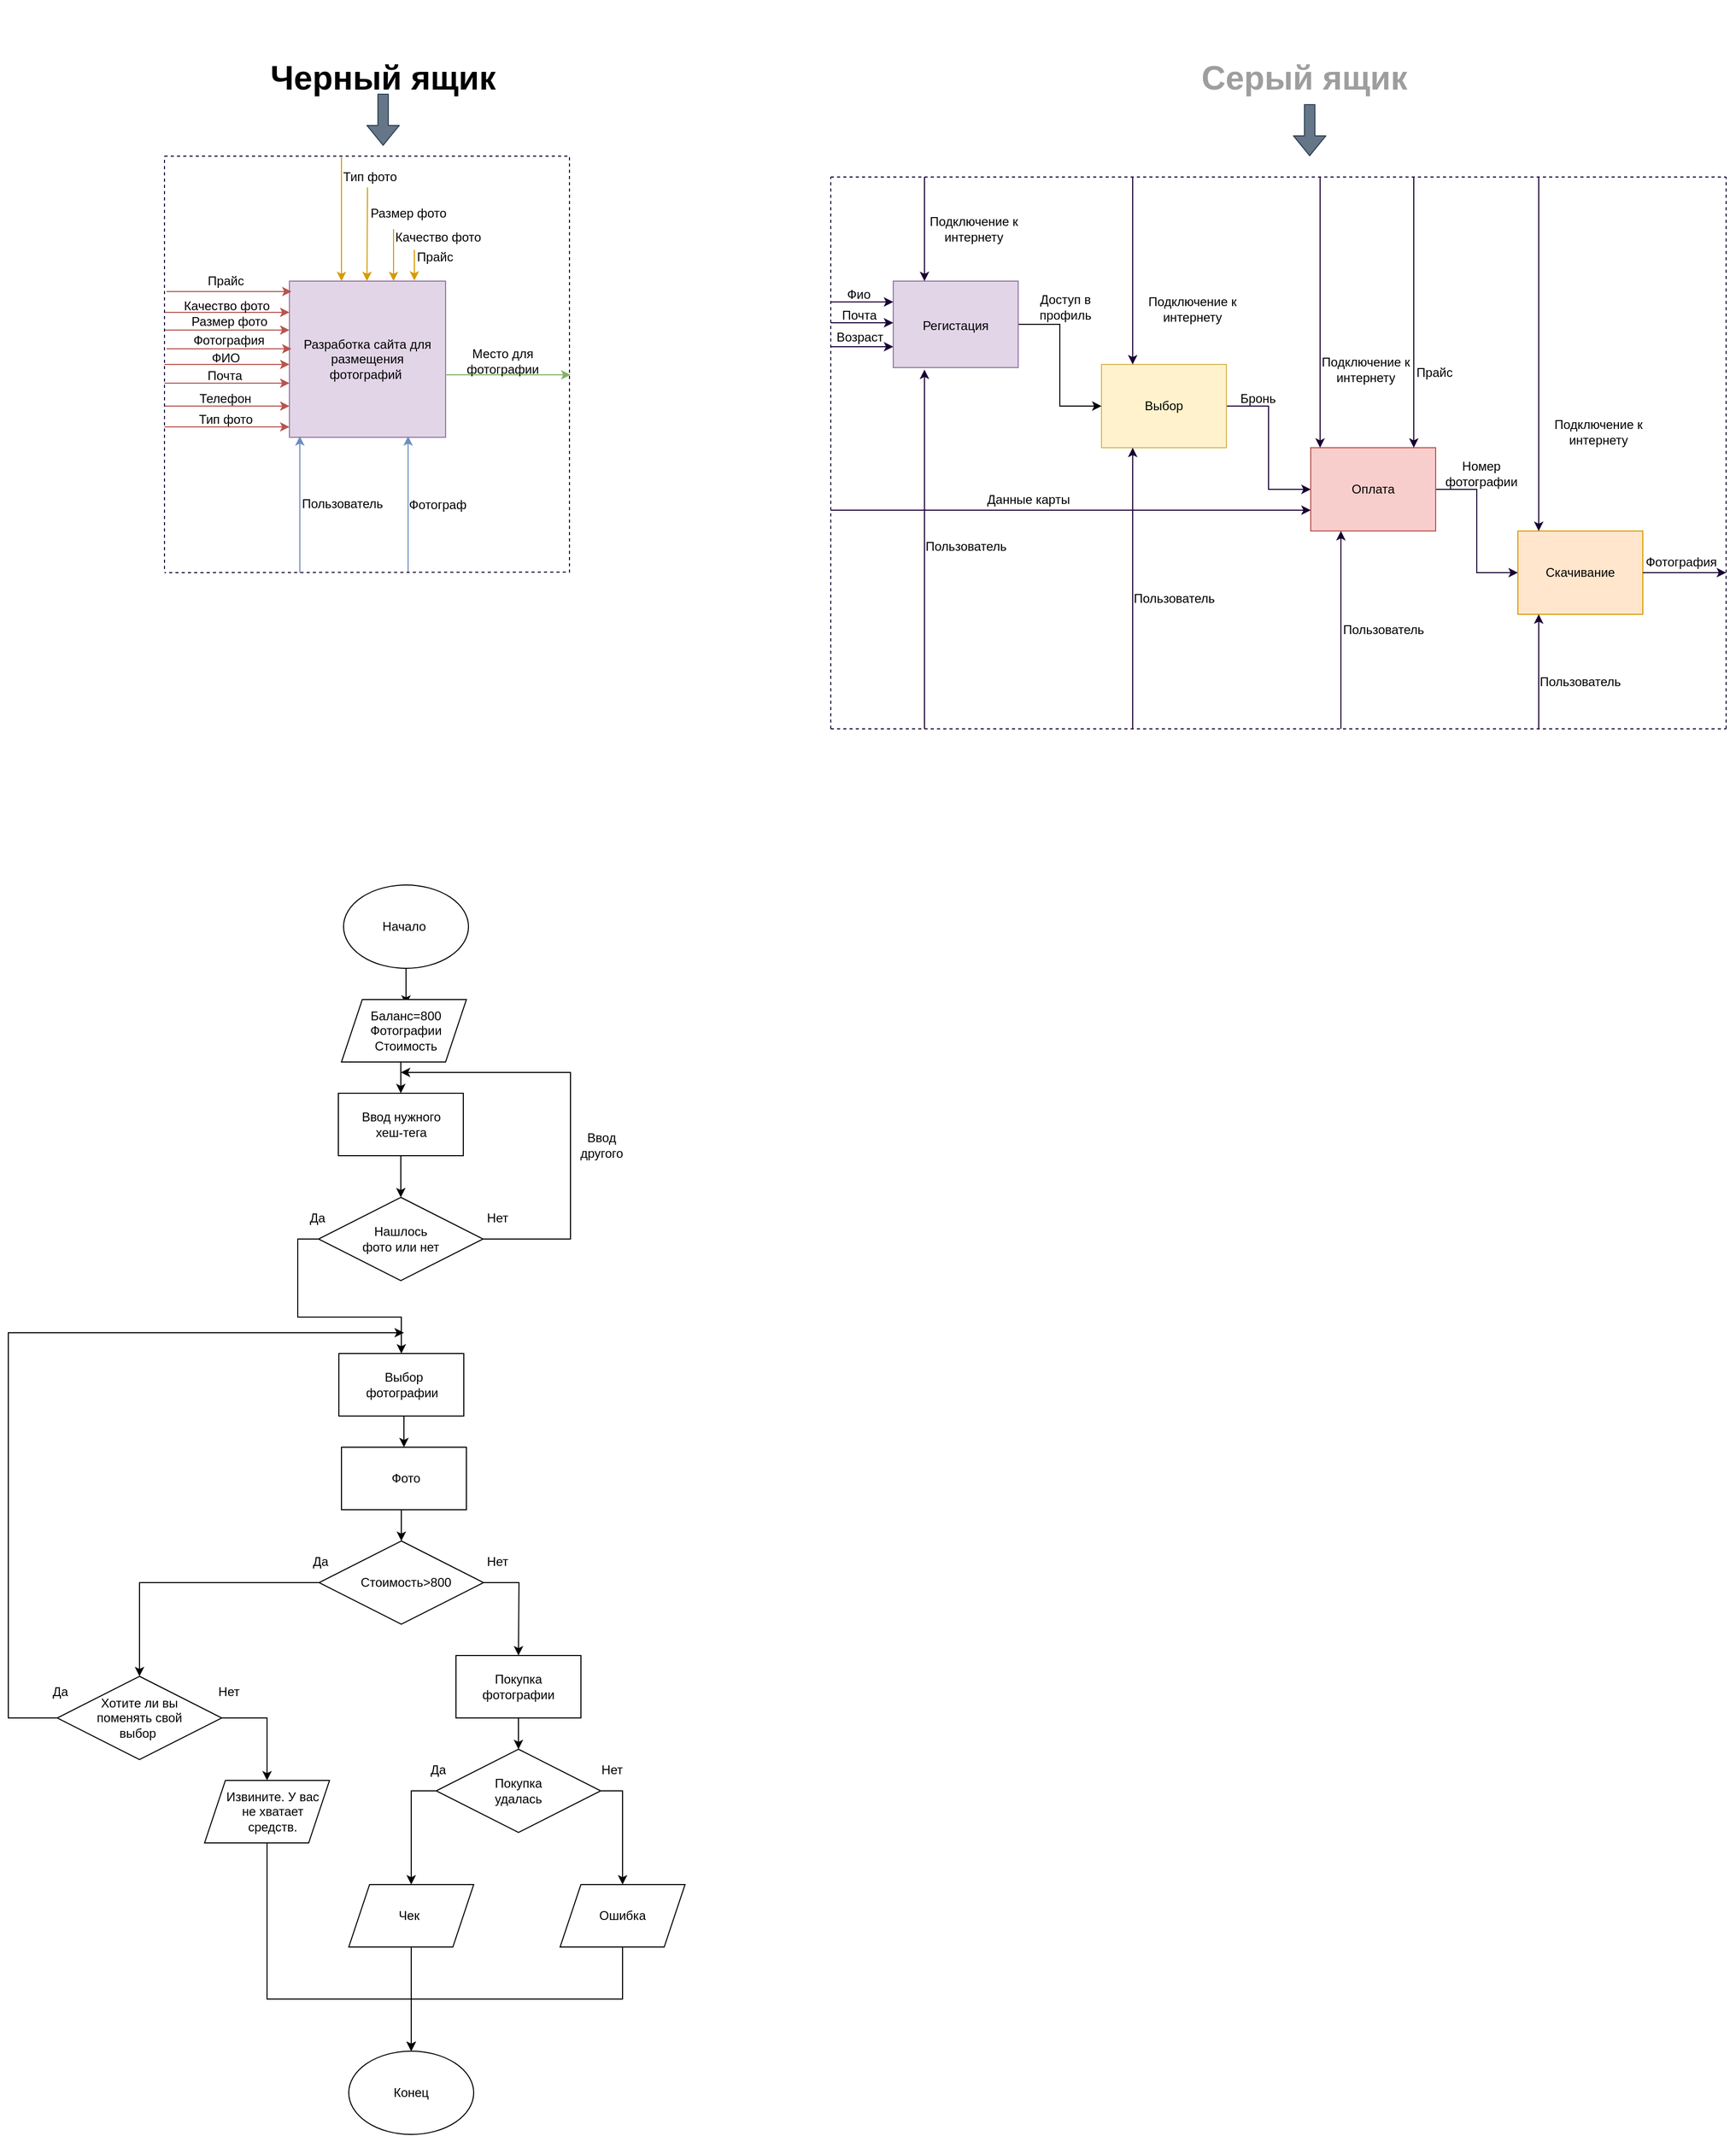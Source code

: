 <mxfile version="13.8.7" type="github">
  <diagram id="p6UrjECbgSdRof4HY0eb" name="Page-1">
    <mxGraphModel dx="2067" dy="1858" grid="1" gridSize="10" guides="1" tooltips="1" connect="1" arrows="1" fold="1" page="1" pageScale="1" pageWidth="827" pageHeight="1169" math="0" shadow="0">
      <root>
        <mxCell id="0" />
        <mxCell id="1" parent="0" />
        <mxCell id="dFT03Ro-pLz-tinxZf4C-1" value="" style="whiteSpace=wrap;html=1;aspect=fixed;fillColor=#e1d5e7;strokeColor=#9673a6;" parent="1" vertex="1">
          <mxGeometry x="260" y="200" width="150" height="150" as="geometry" />
        </mxCell>
        <mxCell id="dFT03Ro-pLz-tinxZf4C-3" value="Разработка сайта для размещения фотографий&amp;nbsp;" style="text;html=1;strokeColor=none;fillColor=none;align=center;verticalAlign=middle;whiteSpace=wrap;rounded=0;" parent="1" vertex="1">
          <mxGeometry x="270" y="240" width="130" height="70" as="geometry" />
        </mxCell>
        <mxCell id="dFT03Ro-pLz-tinxZf4C-4" value="" style="endArrow=classic;html=1;fillColor=#f8cecc;strokeColor=#b85450;" parent="1" edge="1">
          <mxGeometry width="50" height="50" relative="1" as="geometry">
            <mxPoint x="140" y="298" as="sourcePoint" />
            <mxPoint x="260" y="298" as="targetPoint" />
          </mxGeometry>
        </mxCell>
        <mxCell id="dFT03Ro-pLz-tinxZf4C-5" value="" style="endArrow=classic;html=1;fillColor=#f8cecc;strokeColor=#b85450;" parent="1" edge="1">
          <mxGeometry width="50" height="50" relative="1" as="geometry">
            <mxPoint x="140" y="320" as="sourcePoint" />
            <mxPoint x="260" y="320" as="targetPoint" />
          </mxGeometry>
        </mxCell>
        <mxCell id="dFT03Ro-pLz-tinxZf4C-6" value="" style="endArrow=classic;html=1;fillColor=#f8cecc;strokeColor=#b85450;" parent="1" edge="1">
          <mxGeometry width="50" height="50" relative="1" as="geometry">
            <mxPoint x="140" y="280" as="sourcePoint" />
            <mxPoint x="260" y="280" as="targetPoint" />
          </mxGeometry>
        </mxCell>
        <mxCell id="dFT03Ro-pLz-tinxZf4C-7" value="" style="endArrow=classic;html=1;fillColor=#f8cecc;strokeColor=#b85450;" parent="1" edge="1">
          <mxGeometry width="50" height="50" relative="1" as="geometry">
            <mxPoint x="142" y="265" as="sourcePoint" />
            <mxPoint x="262" y="265" as="targetPoint" />
          </mxGeometry>
        </mxCell>
        <mxCell id="dFT03Ro-pLz-tinxZf4C-9" value="" style="endArrow=classic;html=1;fillColor=#d5e8d4;strokeColor=#82b366;" parent="1" edge="1">
          <mxGeometry width="50" height="50" relative="1" as="geometry">
            <mxPoint x="410" y="290" as="sourcePoint" />
            <mxPoint x="530" y="290" as="targetPoint" />
          </mxGeometry>
        </mxCell>
        <mxCell id="dFT03Ro-pLz-tinxZf4C-12" value="" style="endArrow=classic;html=1;fillColor=#ffe6cc;strokeColor=#d79b00;" parent="1" edge="1">
          <mxGeometry width="50" height="50" relative="1" as="geometry">
            <mxPoint x="310" y="81" as="sourcePoint" />
            <mxPoint x="310" y="200" as="targetPoint" />
          </mxGeometry>
        </mxCell>
        <mxCell id="dFT03Ro-pLz-tinxZf4C-13" value="" style="endArrow=classic;html=1;fillColor=#ffe6cc;strokeColor=#d79b00;" parent="1" edge="1">
          <mxGeometry width="50" height="50" relative="1" as="geometry">
            <mxPoint x="335" y="110" as="sourcePoint" />
            <mxPoint x="334.5" y="200" as="targetPoint" />
          </mxGeometry>
        </mxCell>
        <mxCell id="dFT03Ro-pLz-tinxZf4C-20" value="" style="endArrow=classic;html=1;fillColor=#dae8fc;strokeColor=#6c8ebf;" parent="1" edge="1">
          <mxGeometry width="50" height="50" relative="1" as="geometry">
            <mxPoint x="270" y="480" as="sourcePoint" />
            <mxPoint x="270" y="349" as="targetPoint" />
          </mxGeometry>
        </mxCell>
        <mxCell id="dFT03Ro-pLz-tinxZf4C-27" value="Тип фото" style="text;html=1;strokeColor=none;fillColor=none;align=center;verticalAlign=middle;whiteSpace=wrap;rounded=0;rotation=0;" parent="1" vertex="1">
          <mxGeometry x="295" y="80" width="85" height="39" as="geometry" />
        </mxCell>
        <mxCell id="dFT03Ro-pLz-tinxZf4C-29" value="Размер фото" style="text;html=1;strokeColor=none;fillColor=none;align=center;verticalAlign=middle;whiteSpace=wrap;rounded=0;rotation=0;" parent="1" vertex="1">
          <mxGeometry x="329" y="120" width="91" height="30" as="geometry" />
        </mxCell>
        <mxCell id="dFT03Ro-pLz-tinxZf4C-30" value="Фотография" style="text;html=1;strokeColor=none;fillColor=none;align=center;verticalAlign=middle;whiteSpace=wrap;rounded=0;" parent="1" vertex="1">
          <mxGeometry x="182" y="247" width="40" height="20" as="geometry" />
        </mxCell>
        <mxCell id="dFT03Ro-pLz-tinxZf4C-31" value="ФИО" style="text;html=1;strokeColor=none;fillColor=none;align=center;verticalAlign=middle;whiteSpace=wrap;rounded=0;" parent="1" vertex="1">
          <mxGeometry x="163.5" y="264" width="70" height="19" as="geometry" />
        </mxCell>
        <mxCell id="dFT03Ro-pLz-tinxZf4C-32" value="Качество фото" style="text;html=1;strokeColor=none;fillColor=none;align=center;verticalAlign=middle;whiteSpace=wrap;rounded=0;rotation=0;" parent="1" vertex="1">
          <mxGeometry x="350" y="150" width="106" height="15" as="geometry" />
        </mxCell>
        <mxCell id="dFT03Ro-pLz-tinxZf4C-33" value="" style="endArrow=classic;html=1;fillColor=#ffe6cc;strokeColor=#d79b00;" parent="1" edge="1">
          <mxGeometry width="50" height="50" relative="1" as="geometry">
            <mxPoint x="360" y="150" as="sourcePoint" />
            <mxPoint x="360" y="200" as="targetPoint" />
          </mxGeometry>
        </mxCell>
        <mxCell id="aUMwL7hk3GGmmnr9Cz9R-1" value="Место для фотографии" style="text;html=1;strokeColor=none;fillColor=none;align=center;verticalAlign=middle;whiteSpace=wrap;rounded=0;" parent="1" vertex="1">
          <mxGeometry x="400" y="266" width="130" height="21" as="geometry" />
        </mxCell>
        <mxCell id="aUMwL7hk3GGmmnr9Cz9R-2" value="Почта" style="text;html=1;strokeColor=none;fillColor=none;align=center;verticalAlign=middle;whiteSpace=wrap;rounded=0;" parent="1" vertex="1">
          <mxGeometry x="175" y="267" width="46" height="47" as="geometry" />
        </mxCell>
        <mxCell id="aUMwL7hk3GGmmnr9Cz9R-9" value="Прайс" style="text;html=1;strokeColor=none;fillColor=none;align=center;verticalAlign=middle;whiteSpace=wrap;rounded=0;rotation=0;" parent="1" vertex="1">
          <mxGeometry x="380" y="166.5" width="40" height="20" as="geometry" />
        </mxCell>
        <mxCell id="aUMwL7hk3GGmmnr9Cz9R-11" value="" style="endArrow=classic;html=1;fillColor=#ffe6cc;strokeColor=#d79b00;" parent="1" edge="1">
          <mxGeometry width="50" height="50" relative="1" as="geometry">
            <mxPoint x="380" y="170" as="sourcePoint" />
            <mxPoint x="380" y="199.5" as="targetPoint" />
          </mxGeometry>
        </mxCell>
        <mxCell id="aUMwL7hk3GGmmnr9Cz9R-18" value="Телефон" style="text;html=1;strokeColor=none;fillColor=none;align=center;verticalAlign=middle;whiteSpace=wrap;rounded=0;" parent="1" vertex="1">
          <mxGeometry x="175" y="298" width="47" height="29" as="geometry" />
        </mxCell>
        <mxCell id="aUMwL7hk3GGmmnr9Cz9R-19" value="" style="endArrow=classic;html=1;fillColor=#dae8fc;strokeColor=#6c8ebf;" parent="1" edge="1">
          <mxGeometry width="50" height="50" relative="1" as="geometry">
            <mxPoint x="374" y="480" as="sourcePoint" />
            <mxPoint x="374" y="349" as="targetPoint" />
          </mxGeometry>
        </mxCell>
        <mxCell id="aUMwL7hk3GGmmnr9Cz9R-23" value="Пользователь" style="text;html=1;strokeColor=none;fillColor=none;align=center;verticalAlign=middle;whiteSpace=wrap;rounded=0;rotation=0;" parent="1" vertex="1">
          <mxGeometry x="250.5" y="400" width="120" height="28" as="geometry" />
        </mxCell>
        <mxCell id="aUMwL7hk3GGmmnr9Cz9R-24" value="Фотограф" style="text;html=1;strokeColor=none;fillColor=none;align=center;verticalAlign=middle;whiteSpace=wrap;rounded=0;rotation=0;" parent="1" vertex="1">
          <mxGeometry x="322" y="410" width="161" height="10" as="geometry" />
        </mxCell>
        <mxCell id="aUMwL7hk3GGmmnr9Cz9R-25" value="" style="endArrow=classic;html=1;fillColor=#f8cecc;strokeColor=#b85450;" parent="1" edge="1">
          <mxGeometry width="50" height="50" relative="1" as="geometry">
            <mxPoint x="140" y="340" as="sourcePoint" />
            <mxPoint x="260" y="340" as="targetPoint" />
          </mxGeometry>
        </mxCell>
        <mxCell id="aUMwL7hk3GGmmnr9Cz9R-26" value="Тип фото" style="text;html=1;strokeColor=none;fillColor=none;align=center;verticalAlign=middle;whiteSpace=wrap;rounded=0;rotation=0;" parent="1" vertex="1">
          <mxGeometry x="158.5" y="310" width="80" height="46" as="geometry" />
        </mxCell>
        <mxCell id="aUMwL7hk3GGmmnr9Cz9R-28" value="" style="endArrow=classic;html=1;fillColor=#f8cecc;strokeColor=#b85450;" parent="1" edge="1">
          <mxGeometry width="50" height="50" relative="1" as="geometry">
            <mxPoint x="142" y="210" as="sourcePoint" />
            <mxPoint x="262" y="210" as="targetPoint" />
          </mxGeometry>
        </mxCell>
        <mxCell id="aUMwL7hk3GGmmnr9Cz9R-29" value="" style="endArrow=classic;html=1;fillColor=#f8cecc;strokeColor=#b85450;" parent="1" edge="1">
          <mxGeometry width="50" height="50" relative="1" as="geometry">
            <mxPoint x="140" y="247" as="sourcePoint" />
            <mxPoint x="260" y="247" as="targetPoint" />
          </mxGeometry>
        </mxCell>
        <mxCell id="aUMwL7hk3GGmmnr9Cz9R-30" value="Размер фото" style="text;html=1;strokeColor=none;fillColor=none;align=center;verticalAlign=middle;whiteSpace=wrap;rounded=0;rotation=0;" parent="1" vertex="1">
          <mxGeometry x="156.5" y="230" width="91" height="18" as="geometry" />
        </mxCell>
        <mxCell id="aUMwL7hk3GGmmnr9Cz9R-31" value="" style="endArrow=classic;html=1;fillColor=#f8cecc;strokeColor=#b85450;" parent="1" edge="1">
          <mxGeometry width="50" height="50" relative="1" as="geometry">
            <mxPoint x="140" y="230" as="sourcePoint" />
            <mxPoint x="260" y="230" as="targetPoint" />
          </mxGeometry>
        </mxCell>
        <mxCell id="aUMwL7hk3GGmmnr9Cz9R-32" value="Качество фото" style="text;html=1;strokeColor=none;fillColor=none;align=center;verticalAlign=middle;whiteSpace=wrap;rounded=0;rotation=0;" parent="1" vertex="1">
          <mxGeometry x="148.5" y="210" width="102" height="27" as="geometry" />
        </mxCell>
        <mxCell id="aUMwL7hk3GGmmnr9Cz9R-33" value="Прайс" style="text;html=1;strokeColor=none;fillColor=none;align=center;verticalAlign=middle;whiteSpace=wrap;rounded=0;rotation=0;" parent="1" vertex="1">
          <mxGeometry x="178.5" y="190" width="40" height="20" as="geometry" />
        </mxCell>
        <mxCell id="dPdgdIDJKfHk3a8-XdrI-1" value="&lt;b&gt;&lt;font style=&quot;font-size: 32px&quot;&gt;Черный ящик&lt;/font&gt;&lt;/b&gt;" style="text;html=1;strokeColor=none;fillColor=none;align=center;verticalAlign=middle;whiteSpace=wrap;rounded=0;" parent="1" vertex="1">
          <mxGeometry x="205" y="-70" width="290" height="150" as="geometry" />
        </mxCell>
        <mxCell id="dPdgdIDJKfHk3a8-XdrI-3" value="" style="shape=flexArrow;endArrow=classic;html=1;strokeColor=#314354;fillColor=#647687;" parent="1" edge="1">
          <mxGeometry width="50" height="50" relative="1" as="geometry">
            <mxPoint x="350" y="20" as="sourcePoint" />
            <mxPoint x="350" y="70" as="targetPoint" />
          </mxGeometry>
        </mxCell>
        <mxCell id="dPdgdIDJKfHk3a8-XdrI-5" value="&lt;b&gt;&lt;font style=&quot;font-size: 32px&quot; color=&quot;#9e9e9e&quot;&gt;Серый ящик&lt;/font&gt;&lt;/b&gt;" style="text;html=1;strokeColor=none;fillColor=none;align=center;verticalAlign=middle;whiteSpace=wrap;rounded=0;" parent="1" vertex="1">
          <mxGeometry x="1090" y="-70" width="290" height="150" as="geometry" />
        </mxCell>
        <mxCell id="dPdgdIDJKfHk3a8-XdrI-6" value="" style="shape=flexArrow;endArrow=classic;html=1;strokeColor=#314354;fillColor=#647687;" parent="1" edge="1">
          <mxGeometry width="50" height="50" relative="1" as="geometry">
            <mxPoint x="1240" y="30" as="sourcePoint" />
            <mxPoint x="1240" y="80" as="targetPoint" />
          </mxGeometry>
        </mxCell>
        <mxCell id="dPdgdIDJKfHk3a8-XdrI-29" style="edgeStyle=orthogonalEdgeStyle;rounded=0;orthogonalLoop=1;jettySize=auto;html=1;exitX=1;exitY=0.5;exitDx=0;exitDy=0;entryX=0;entryY=0.5;entryDx=0;entryDy=0;strokeColor=#190033;" parent="1" source="dPdgdIDJKfHk3a8-XdrI-11" target="dPdgdIDJKfHk3a8-XdrI-12" edge="1">
          <mxGeometry relative="1" as="geometry" />
        </mxCell>
        <mxCell id="dPdgdIDJKfHk3a8-XdrI-11" value="" style="rounded=0;whiteSpace=wrap;html=1;fillColor=#fff2cc;strokeColor=#d6b656;" parent="1" vertex="1">
          <mxGeometry x="1040" y="280" width="120" height="80" as="geometry" />
        </mxCell>
        <mxCell id="dPdgdIDJKfHk3a8-XdrI-30" style="edgeStyle=orthogonalEdgeStyle;rounded=0;orthogonalLoop=1;jettySize=auto;html=1;exitX=1;exitY=0.5;exitDx=0;exitDy=0;entryX=0;entryY=0.5;entryDx=0;entryDy=0;strokeColor=#190033;" parent="1" source="dPdgdIDJKfHk3a8-XdrI-12" target="dPdgdIDJKfHk3a8-XdrI-19" edge="1">
          <mxGeometry relative="1" as="geometry" />
        </mxCell>
        <mxCell id="dPdgdIDJKfHk3a8-XdrI-12" value="" style="rounded=0;whiteSpace=wrap;html=1;fillColor=#f8cecc;strokeColor=#b85450;" parent="1" vertex="1">
          <mxGeometry x="1241" y="360" width="120" height="80" as="geometry" />
        </mxCell>
        <mxCell id="Dkpq2SNHd7-7ZHUDQCRo-1" style="edgeStyle=orthogonalEdgeStyle;rounded=0;orthogonalLoop=1;jettySize=auto;html=1;exitX=1;exitY=0.5;exitDx=0;exitDy=0;entryX=0;entryY=0.5;entryDx=0;entryDy=0;" parent="1" source="dPdgdIDJKfHk3a8-XdrI-13" target="dPdgdIDJKfHk3a8-XdrI-11" edge="1">
          <mxGeometry relative="1" as="geometry" />
        </mxCell>
        <mxCell id="dPdgdIDJKfHk3a8-XdrI-13" value="" style="rounded=0;whiteSpace=wrap;html=1;fillColor=#e1d5e7;strokeColor=#9673a6;" parent="1" vertex="1">
          <mxGeometry x="840" y="200" width="120" height="83" as="geometry" />
        </mxCell>
        <mxCell id="dPdgdIDJKfHk3a8-XdrI-16" value="Регистация" style="text;html=1;strokeColor=none;fillColor=none;align=center;verticalAlign=middle;whiteSpace=wrap;rounded=0;" parent="1" vertex="1">
          <mxGeometry x="880" y="233" width="40" height="20" as="geometry" />
        </mxCell>
        <mxCell id="dPdgdIDJKfHk3a8-XdrI-17" value="Выбор" style="text;html=1;strokeColor=none;fillColor=none;align=center;verticalAlign=middle;whiteSpace=wrap;rounded=0;" parent="1" vertex="1">
          <mxGeometry x="1080" y="310" width="40" height="20" as="geometry" />
        </mxCell>
        <mxCell id="dPdgdIDJKfHk3a8-XdrI-18" value="Оплата" style="text;html=1;strokeColor=none;fillColor=none;align=center;verticalAlign=middle;whiteSpace=wrap;rounded=0;" parent="1" vertex="1">
          <mxGeometry x="1281" y="390" width="40" height="20" as="geometry" />
        </mxCell>
        <mxCell id="dPdgdIDJKfHk3a8-XdrI-19" value="" style="rounded=0;whiteSpace=wrap;html=1;fillColor=#ffe6cc;strokeColor=#d79b00;" parent="1" vertex="1">
          <mxGeometry x="1440" y="440" width="120" height="80" as="geometry" />
        </mxCell>
        <mxCell id="dPdgdIDJKfHk3a8-XdrI-20" value="Скачивание" style="text;html=1;strokeColor=none;fillColor=none;align=center;verticalAlign=middle;whiteSpace=wrap;rounded=0;" parent="1" vertex="1">
          <mxGeometry x="1480" y="470" width="40" height="20" as="geometry" />
        </mxCell>
        <mxCell id="dPdgdIDJKfHk3a8-XdrI-21" value="" style="endArrow=none;dashed=1;html=1;strokeColor=#190033;" parent="1" edge="1">
          <mxGeometry width="50" height="50" relative="1" as="geometry">
            <mxPoint x="529" y="480" as="sourcePoint" />
            <mxPoint x="529" y="80" as="targetPoint" />
          </mxGeometry>
        </mxCell>
        <mxCell id="dPdgdIDJKfHk3a8-XdrI-22" value="" style="endArrow=none;dashed=1;html=1;strokeColor=#190033;" parent="1" edge="1">
          <mxGeometry width="50" height="50" relative="1" as="geometry">
            <mxPoint x="140" y="80" as="sourcePoint" />
            <mxPoint x="530" y="80" as="targetPoint" />
          </mxGeometry>
        </mxCell>
        <mxCell id="dPdgdIDJKfHk3a8-XdrI-23" value="" style="endArrow=none;dashed=1;html=1;strokeColor=#190033;" parent="1" edge="1">
          <mxGeometry width="50" height="50" relative="1" as="geometry">
            <mxPoint x="140" y="476.5" as="sourcePoint" />
            <mxPoint x="140" y="80" as="targetPoint" />
          </mxGeometry>
        </mxCell>
        <mxCell id="dPdgdIDJKfHk3a8-XdrI-24" value="" style="endArrow=none;dashed=1;html=1;strokeColor=#190033;" parent="1" edge="1">
          <mxGeometry width="50" height="50" relative="1" as="geometry">
            <mxPoint x="525.5" y="479.5" as="sourcePoint" />
            <mxPoint x="140" y="480" as="targetPoint" />
          </mxGeometry>
        </mxCell>
        <mxCell id="dPdgdIDJKfHk3a8-XdrI-25" value="" style="endArrow=classic;html=1;strokeColor=#190033;" parent="1" edge="1">
          <mxGeometry width="50" height="50" relative="1" as="geometry">
            <mxPoint x="780" y="220" as="sourcePoint" />
            <mxPoint x="840" y="220" as="targetPoint" />
          </mxGeometry>
        </mxCell>
        <mxCell id="dPdgdIDJKfHk3a8-XdrI-26" value="" style="endArrow=classic;html=1;strokeColor=#190033;" parent="1" edge="1">
          <mxGeometry width="50" height="50" relative="1" as="geometry">
            <mxPoint x="780" y="240" as="sourcePoint" />
            <mxPoint x="840" y="240" as="targetPoint" />
          </mxGeometry>
        </mxCell>
        <mxCell id="dPdgdIDJKfHk3a8-XdrI-27" value="" style="endArrow=classic;html=1;strokeColor=#190033;" parent="1" edge="1">
          <mxGeometry width="50" height="50" relative="1" as="geometry">
            <mxPoint x="780" y="263" as="sourcePoint" />
            <mxPoint x="840" y="263" as="targetPoint" />
          </mxGeometry>
        </mxCell>
        <mxCell id="dPdgdIDJKfHk3a8-XdrI-32" value="" style="endArrow=classic;html=1;strokeColor=#190033;exitX=1;exitY=0.5;exitDx=0;exitDy=0;" parent="1" source="dPdgdIDJKfHk3a8-XdrI-19" edge="1">
          <mxGeometry width="50" height="50" relative="1" as="geometry">
            <mxPoint x="1590" y="479.5" as="sourcePoint" />
            <mxPoint x="1640" y="480" as="targetPoint" />
          </mxGeometry>
        </mxCell>
        <mxCell id="dPdgdIDJKfHk3a8-XdrI-34" value="" style="endArrow=classic;html=1;strokeColor=#190033;" parent="1" edge="1">
          <mxGeometry width="50" height="50" relative="1" as="geometry">
            <mxPoint x="780" y="420" as="sourcePoint" />
            <mxPoint x="1241" y="420" as="targetPoint" />
          </mxGeometry>
        </mxCell>
        <mxCell id="dPdgdIDJKfHk3a8-XdrI-35" value="" style="endArrow=classic;html=1;strokeColor=#190033;" parent="1" edge="1">
          <mxGeometry width="50" height="50" relative="1" as="geometry">
            <mxPoint x="870" y="630" as="sourcePoint" />
            <mxPoint x="870" y="285" as="targetPoint" />
          </mxGeometry>
        </mxCell>
        <mxCell id="dPdgdIDJKfHk3a8-XdrI-36" value="" style="endArrow=classic;html=1;strokeColor=#190033;" parent="1" edge="1">
          <mxGeometry width="50" height="50" relative="1" as="geometry">
            <mxPoint x="1070" y="630" as="sourcePoint" />
            <mxPoint x="1070" y="360" as="targetPoint" />
          </mxGeometry>
        </mxCell>
        <mxCell id="dPdgdIDJKfHk3a8-XdrI-37" value="" style="endArrow=classic;html=1;strokeColor=#190033;" parent="1" edge="1">
          <mxGeometry width="50" height="50" relative="1" as="geometry">
            <mxPoint x="1270" y="630" as="sourcePoint" />
            <mxPoint x="1270" y="440" as="targetPoint" />
          </mxGeometry>
        </mxCell>
        <mxCell id="dPdgdIDJKfHk3a8-XdrI-38" value="" style="endArrow=classic;html=1;strokeColor=#190033;" parent="1" edge="1">
          <mxGeometry width="50" height="50" relative="1" as="geometry">
            <mxPoint x="1460" y="630" as="sourcePoint" />
            <mxPoint x="1460" y="520" as="targetPoint" />
          </mxGeometry>
        </mxCell>
        <mxCell id="dPdgdIDJKfHk3a8-XdrI-40" value="" style="endArrow=classic;html=1;strokeColor=#190033;" parent="1" edge="1">
          <mxGeometry width="50" height="50" relative="1" as="geometry">
            <mxPoint x="1070" y="100" as="sourcePoint" />
            <mxPoint x="1070" y="280" as="targetPoint" />
          </mxGeometry>
        </mxCell>
        <mxCell id="dPdgdIDJKfHk3a8-XdrI-41" value="" style="endArrow=classic;html=1;strokeColor=#190033;" parent="1" edge="1">
          <mxGeometry width="50" height="50" relative="1" as="geometry">
            <mxPoint x="1250" y="100" as="sourcePoint" />
            <mxPoint x="1250" y="360" as="targetPoint" />
          </mxGeometry>
        </mxCell>
        <mxCell id="dPdgdIDJKfHk3a8-XdrI-42" value="" style="endArrow=classic;html=1;strokeColor=#190033;" parent="1" edge="1">
          <mxGeometry width="50" height="50" relative="1" as="geometry">
            <mxPoint x="1460" y="100" as="sourcePoint" />
            <mxPoint x="1460" y="440" as="targetPoint" />
          </mxGeometry>
        </mxCell>
        <mxCell id="dPdgdIDJKfHk3a8-XdrI-43" value="" style="endArrow=classic;html=1;strokeColor=#190033;" parent="1" edge="1">
          <mxGeometry width="50" height="50" relative="1" as="geometry">
            <mxPoint x="870" y="100" as="sourcePoint" />
            <mxPoint x="870" y="200" as="targetPoint" />
          </mxGeometry>
        </mxCell>
        <mxCell id="dPdgdIDJKfHk3a8-XdrI-44" value="Фио" style="text;html=1;strokeColor=none;fillColor=none;align=center;verticalAlign=middle;whiteSpace=wrap;rounded=0;" parent="1" vertex="1">
          <mxGeometry x="787" y="200" width="40" height="25" as="geometry" />
        </mxCell>
        <mxCell id="dPdgdIDJKfHk3a8-XdrI-45" value="Почта" style="text;html=1;strokeColor=none;fillColor=none;align=center;verticalAlign=middle;whiteSpace=wrap;rounded=0;" parent="1" vertex="1">
          <mxGeometry x="787" y="225" width="41" height="16" as="geometry" />
        </mxCell>
        <mxCell id="dPdgdIDJKfHk3a8-XdrI-46" value="Возраст" style="text;html=1;strokeColor=none;fillColor=none;align=center;verticalAlign=middle;whiteSpace=wrap;rounded=0;" parent="1" vertex="1">
          <mxGeometry x="788" y="244" width="40" height="20" as="geometry" />
        </mxCell>
        <mxCell id="dPdgdIDJKfHk3a8-XdrI-48" value="Пользователь" style="text;html=1;strokeColor=none;fillColor=none;align=center;verticalAlign=middle;whiteSpace=wrap;rounded=0;rotation=0;" parent="1" vertex="1">
          <mxGeometry x="1060" y="490" width="100" height="30" as="geometry" />
        </mxCell>
        <mxCell id="dPdgdIDJKfHk3a8-XdrI-51" value="Доступ в профиль" style="text;html=1;strokeColor=none;fillColor=none;align=center;verticalAlign=middle;whiteSpace=wrap;rounded=0;" parent="1" vertex="1">
          <mxGeometry x="960" y="213" width="91" height="24" as="geometry" />
        </mxCell>
        <mxCell id="dPdgdIDJKfHk3a8-XdrI-52" value="Данные карты" style="text;html=1;strokeColor=none;fillColor=none;align=center;verticalAlign=middle;whiteSpace=wrap;rounded=0;" parent="1" vertex="1">
          <mxGeometry x="920" y="400" width="100" height="20" as="geometry" />
        </mxCell>
        <mxCell id="dPdgdIDJKfHk3a8-XdrI-53" value="Номер фотографии" style="text;html=1;strokeColor=none;fillColor=none;align=center;verticalAlign=middle;whiteSpace=wrap;rounded=0;" parent="1" vertex="1">
          <mxGeometry x="1380" y="380" width="50" height="10" as="geometry" />
        </mxCell>
        <mxCell id="dPdgdIDJKfHk3a8-XdrI-54" value="Фотография" style="text;html=1;strokeColor=none;fillColor=none;align=center;verticalAlign=middle;whiteSpace=wrap;rounded=0;" parent="1" vertex="1">
          <mxGeometry x="1570" y="460" width="54" height="20" as="geometry" />
        </mxCell>
        <mxCell id="dPdgdIDJKfHk3a8-XdrI-60" value="" style="endArrow=none;dashed=1;html=1;strokeColor=#190033;" parent="1" edge="1">
          <mxGeometry width="50" height="50" relative="1" as="geometry">
            <mxPoint x="780" y="630" as="sourcePoint" />
            <mxPoint x="780" y="100" as="targetPoint" />
          </mxGeometry>
        </mxCell>
        <mxCell id="dPdgdIDJKfHk3a8-XdrI-61" value="" style="endArrow=none;dashed=1;html=1;strokeColor=#190033;" parent="1" edge="1">
          <mxGeometry width="50" height="50" relative="1" as="geometry">
            <mxPoint x="780" y="630" as="sourcePoint" />
            <mxPoint x="1640" y="630" as="targetPoint" />
          </mxGeometry>
        </mxCell>
        <mxCell id="dPdgdIDJKfHk3a8-XdrI-62" value="" style="endArrow=none;dashed=1;html=1;strokeColor=#190033;" parent="1" edge="1">
          <mxGeometry width="50" height="50" relative="1" as="geometry">
            <mxPoint x="1640" y="630" as="sourcePoint" />
            <mxPoint x="1640" y="100" as="targetPoint" />
          </mxGeometry>
        </mxCell>
        <mxCell id="dPdgdIDJKfHk3a8-XdrI-63" value="" style="endArrow=none;dashed=1;html=1;strokeColor=#190033;" parent="1" edge="1">
          <mxGeometry width="50" height="50" relative="1" as="geometry">
            <mxPoint x="780" y="100" as="sourcePoint" />
            <mxPoint x="1640" y="100" as="targetPoint" />
          </mxGeometry>
        </mxCell>
        <mxCell id="dPdgdIDJKfHk3a8-XdrI-64" value="Бронь" style="text;html=1;strokeColor=none;fillColor=none;align=center;verticalAlign=middle;whiteSpace=wrap;rounded=0;" parent="1" vertex="1">
          <mxGeometry x="1180" y="302.5" width="21" height="20" as="geometry" />
        </mxCell>
        <mxCell id="dPdgdIDJKfHk3a8-XdrI-66" value="Подключение к интернету" style="text;html=1;strokeColor=none;fillColor=none;align=center;verticalAlign=middle;whiteSpace=wrap;rounded=0;rotation=0;" parent="1" vertex="1">
          <mxGeometry x="1460" y="330" width="115" height="30" as="geometry" />
        </mxCell>
        <mxCell id="z4wbUaanoXz14fya7bWA-15" value="Подключение к интернету" style="text;html=1;strokeColor=none;fillColor=none;align=center;verticalAlign=middle;whiteSpace=wrap;rounded=0;rotation=0;" parent="1" vertex="1">
          <mxGeometry x="1230" y="268.5" width="128" height="33" as="geometry" />
        </mxCell>
        <mxCell id="z4wbUaanoXz14fya7bWA-16" value="Подключение к интернету" style="text;html=1;strokeColor=none;fillColor=none;align=center;verticalAlign=middle;whiteSpace=wrap;rounded=0;rotation=0;" parent="1" vertex="1">
          <mxGeometry x="1070" y="210" width="115" height="34" as="geometry" />
        </mxCell>
        <mxCell id="z4wbUaanoXz14fya7bWA-17" value="Подключение к интернету" style="text;html=1;strokeColor=none;fillColor=none;align=center;verticalAlign=middle;whiteSpace=wrap;rounded=0;rotation=0;" parent="1" vertex="1">
          <mxGeometry x="860" y="132.5" width="115" height="34" as="geometry" />
        </mxCell>
        <mxCell id="z4wbUaanoXz14fya7bWA-19" value="" style="endArrow=classic;html=1;strokeColor=#190033;" parent="1" edge="1">
          <mxGeometry width="50" height="50" relative="1" as="geometry">
            <mxPoint x="1340" y="100" as="sourcePoint" />
            <mxPoint x="1340" y="360" as="targetPoint" />
          </mxGeometry>
        </mxCell>
        <mxCell id="z4wbUaanoXz14fya7bWA-20" value="Прайс" style="text;html=1;strokeColor=none;fillColor=none;align=center;verticalAlign=middle;whiteSpace=wrap;rounded=0;" parent="1" vertex="1">
          <mxGeometry x="1340" y="278" width="40" height="20" as="geometry" />
        </mxCell>
        <mxCell id="z4wbUaanoXz14fya7bWA-21" value="Пользователь" style="text;html=1;strokeColor=none;fillColor=none;align=center;verticalAlign=middle;whiteSpace=wrap;rounded=0;rotation=0;" parent="1" vertex="1">
          <mxGeometry x="860" y="440" width="100" height="30" as="geometry" />
        </mxCell>
        <mxCell id="z4wbUaanoXz14fya7bWA-22" value="Пользователь" style="text;html=1;strokeColor=none;fillColor=none;align=center;verticalAlign=middle;whiteSpace=wrap;rounded=0;rotation=0;" parent="1" vertex="1">
          <mxGeometry x="1261" y="520" width="100" height="30" as="geometry" />
        </mxCell>
        <mxCell id="z4wbUaanoXz14fya7bWA-23" value="Пользователь" style="text;html=1;strokeColor=none;fillColor=none;align=center;verticalAlign=middle;whiteSpace=wrap;rounded=0;rotation=0;" parent="1" vertex="1">
          <mxGeometry x="1450" y="570" width="100" height="30" as="geometry" />
        </mxCell>
        <mxCell id="iIhj3dJOCKlFRA4JwL5N-6" value="" style="edgeStyle=orthogonalEdgeStyle;rounded=0;orthogonalLoop=1;jettySize=auto;html=1;" edge="1" parent="1" source="iIhj3dJOCKlFRA4JwL5N-1" target="iIhj3dJOCKlFRA4JwL5N-4">
          <mxGeometry relative="1" as="geometry" />
        </mxCell>
        <mxCell id="iIhj3dJOCKlFRA4JwL5N-1" value="" style="ellipse;whiteSpace=wrap;html=1;" vertex="1" parent="1">
          <mxGeometry x="312" y="780" width="120" height="80" as="geometry" />
        </mxCell>
        <mxCell id="iIhj3dJOCKlFRA4JwL5N-2" value="Начало&amp;nbsp;" style="text;html=1;strokeColor=none;fillColor=none;align=center;verticalAlign=middle;whiteSpace=wrap;rounded=0;" vertex="1" parent="1">
          <mxGeometry x="352" y="810" width="40" height="20" as="geometry" />
        </mxCell>
        <mxCell id="iIhj3dJOCKlFRA4JwL5N-8" style="edgeStyle=orthogonalEdgeStyle;rounded=0;orthogonalLoop=1;jettySize=auto;html=1;exitX=0.5;exitY=1;exitDx=0;exitDy=0;entryX=0.5;entryY=0;entryDx=0;entryDy=0;" edge="1" parent="1" source="iIhj3dJOCKlFRA4JwL5N-3" target="iIhj3dJOCKlFRA4JwL5N-7">
          <mxGeometry relative="1" as="geometry">
            <mxPoint x="370" y="1000" as="targetPoint" />
          </mxGeometry>
        </mxCell>
        <mxCell id="iIhj3dJOCKlFRA4JwL5N-3" value="" style="shape=parallelogram;perimeter=parallelogramPerimeter;whiteSpace=wrap;html=1;fixedSize=1;" vertex="1" parent="1">
          <mxGeometry x="310" y="890" width="120" height="60" as="geometry" />
        </mxCell>
        <mxCell id="iIhj3dJOCKlFRA4JwL5N-4" value="Баланс=800&lt;br&gt;Фотографии&lt;br&gt;Стоимость" style="text;html=1;strokeColor=none;fillColor=none;align=center;verticalAlign=middle;whiteSpace=wrap;rounded=0;" vertex="1" parent="1">
          <mxGeometry x="317" y="895" width="110" height="50" as="geometry" />
        </mxCell>
        <mxCell id="iIhj3dJOCKlFRA4JwL5N-11" style="edgeStyle=orthogonalEdgeStyle;rounded=0;orthogonalLoop=1;jettySize=auto;html=1;exitX=0.5;exitY=1;exitDx=0;exitDy=0;" edge="1" parent="1" source="iIhj3dJOCKlFRA4JwL5N-7" target="iIhj3dJOCKlFRA4JwL5N-10">
          <mxGeometry relative="1" as="geometry" />
        </mxCell>
        <mxCell id="iIhj3dJOCKlFRA4JwL5N-7" value="" style="rounded=0;whiteSpace=wrap;html=1;" vertex="1" parent="1">
          <mxGeometry x="307" y="980" width="120" height="60" as="geometry" />
        </mxCell>
        <mxCell id="iIhj3dJOCKlFRA4JwL5N-9" value="Ввод нужного хеш-тега" style="text;html=1;strokeColor=none;fillColor=none;align=center;verticalAlign=middle;whiteSpace=wrap;rounded=0;" vertex="1" parent="1">
          <mxGeometry x="321" y="995" width="93" height="30" as="geometry" />
        </mxCell>
        <mxCell id="iIhj3dJOCKlFRA4JwL5N-15" style="edgeStyle=orthogonalEdgeStyle;rounded=0;orthogonalLoop=1;jettySize=auto;html=1;exitX=1;exitY=0.5;exitDx=0;exitDy=0;" edge="1" parent="1" source="iIhj3dJOCKlFRA4JwL5N-10">
          <mxGeometry relative="1" as="geometry">
            <mxPoint x="367" y="960" as="targetPoint" />
            <Array as="points">
              <mxPoint x="530" y="1120" />
              <mxPoint x="530" y="960" />
            </Array>
          </mxGeometry>
        </mxCell>
        <mxCell id="iIhj3dJOCKlFRA4JwL5N-21" style="edgeStyle=orthogonalEdgeStyle;rounded=0;orthogonalLoop=1;jettySize=auto;html=1;exitX=0;exitY=0.5;exitDx=0;exitDy=0;entryX=0.5;entryY=0;entryDx=0;entryDy=0;" edge="1" parent="1" source="iIhj3dJOCKlFRA4JwL5N-10" target="iIhj3dJOCKlFRA4JwL5N-20">
          <mxGeometry relative="1" as="geometry" />
        </mxCell>
        <mxCell id="iIhj3dJOCKlFRA4JwL5N-10" value="" style="rhombus;whiteSpace=wrap;html=1;" vertex="1" parent="1">
          <mxGeometry x="288" y="1080" width="158" height="80" as="geometry" />
        </mxCell>
        <mxCell id="iIhj3dJOCKlFRA4JwL5N-12" value="Нашлось фото или нет" style="text;html=1;strokeColor=none;fillColor=none;align=center;verticalAlign=middle;whiteSpace=wrap;rounded=0;" vertex="1" parent="1">
          <mxGeometry x="327" y="1105" width="80" height="30" as="geometry" />
        </mxCell>
        <mxCell id="iIhj3dJOCKlFRA4JwL5N-13" value="Нет" style="text;html=1;strokeColor=none;fillColor=none;align=center;verticalAlign=middle;whiteSpace=wrap;rounded=0;" vertex="1" parent="1">
          <mxGeometry x="440" y="1090" width="40" height="20" as="geometry" />
        </mxCell>
        <mxCell id="iIhj3dJOCKlFRA4JwL5N-14" value="Да" style="text;html=1;strokeColor=none;fillColor=none;align=center;verticalAlign=middle;whiteSpace=wrap;rounded=0;" vertex="1" parent="1">
          <mxGeometry x="267" y="1090" width="40" height="20" as="geometry" />
        </mxCell>
        <mxCell id="iIhj3dJOCKlFRA4JwL5N-18" value="Ввод другого" style="text;html=1;strokeColor=none;fillColor=none;align=center;verticalAlign=middle;whiteSpace=wrap;rounded=0;" vertex="1" parent="1">
          <mxGeometry x="540" y="1020" width="40" height="20" as="geometry" />
        </mxCell>
        <mxCell id="iIhj3dJOCKlFRA4JwL5N-25" style="edgeStyle=orthogonalEdgeStyle;rounded=0;orthogonalLoop=1;jettySize=auto;html=1;exitX=0.5;exitY=1;exitDx=0;exitDy=0;entryX=0.5;entryY=0;entryDx=0;entryDy=0;" edge="1" parent="1" source="iIhj3dJOCKlFRA4JwL5N-20" target="iIhj3dJOCKlFRA4JwL5N-23">
          <mxGeometry relative="1" as="geometry" />
        </mxCell>
        <mxCell id="iIhj3dJOCKlFRA4JwL5N-20" value="" style="rounded=0;whiteSpace=wrap;html=1;" vertex="1" parent="1">
          <mxGeometry x="307.5" y="1230" width="120" height="60" as="geometry" />
        </mxCell>
        <mxCell id="iIhj3dJOCKlFRA4JwL5N-22" value="Выбор фотографии&amp;nbsp;" style="text;html=1;strokeColor=none;fillColor=none;align=center;verticalAlign=middle;whiteSpace=wrap;rounded=0;" vertex="1" parent="1">
          <mxGeometry x="350" y="1250" width="40" height="20" as="geometry" />
        </mxCell>
        <mxCell id="iIhj3dJOCKlFRA4JwL5N-27" style="edgeStyle=orthogonalEdgeStyle;rounded=0;orthogonalLoop=1;jettySize=auto;html=1;exitX=0.5;exitY=1;exitDx=0;exitDy=0;entryX=0.5;entryY=0;entryDx=0;entryDy=0;" edge="1" parent="1" source="iIhj3dJOCKlFRA4JwL5N-23" target="iIhj3dJOCKlFRA4JwL5N-26">
          <mxGeometry relative="1" as="geometry" />
        </mxCell>
        <mxCell id="iIhj3dJOCKlFRA4JwL5N-23" value="" style="rounded=0;whiteSpace=wrap;html=1;" vertex="1" parent="1">
          <mxGeometry x="310" y="1320" width="120" height="60" as="geometry" />
        </mxCell>
        <mxCell id="iIhj3dJOCKlFRA4JwL5N-24" value="Фото" style="text;html=1;strokeColor=none;fillColor=none;align=center;verticalAlign=middle;whiteSpace=wrap;rounded=0;" vertex="1" parent="1">
          <mxGeometry x="352" y="1340" width="40" height="20" as="geometry" />
        </mxCell>
        <mxCell id="iIhj3dJOCKlFRA4JwL5N-33" style="edgeStyle=orthogonalEdgeStyle;rounded=0;orthogonalLoop=1;jettySize=auto;html=1;exitX=1;exitY=0.5;exitDx=0;exitDy=0;entryX=0.5;entryY=0;entryDx=0;entryDy=0;" edge="1" parent="1" source="iIhj3dJOCKlFRA4JwL5N-26">
          <mxGeometry relative="1" as="geometry">
            <mxPoint x="480" y="1520" as="targetPoint" />
          </mxGeometry>
        </mxCell>
        <mxCell id="iIhj3dJOCKlFRA4JwL5N-34" style="edgeStyle=orthogonalEdgeStyle;rounded=0;orthogonalLoop=1;jettySize=auto;html=1;exitX=0;exitY=0.5;exitDx=0;exitDy=0;entryX=0.5;entryY=0;entryDx=0;entryDy=0;" edge="1" parent="1" source="iIhj3dJOCKlFRA4JwL5N-26" target="iIhj3dJOCKlFRA4JwL5N-65">
          <mxGeometry relative="1" as="geometry">
            <mxPoint x="122" y="1530" as="targetPoint" />
          </mxGeometry>
        </mxCell>
        <mxCell id="iIhj3dJOCKlFRA4JwL5N-26" value="" style="rhombus;whiteSpace=wrap;html=1;" vertex="1" parent="1">
          <mxGeometry x="288.5" y="1410" width="158" height="80" as="geometry" />
        </mxCell>
        <mxCell id="iIhj3dJOCKlFRA4JwL5N-28" value="Стоимость&amp;gt;800" style="text;html=1;strokeColor=none;fillColor=none;align=center;verticalAlign=middle;whiteSpace=wrap;rounded=0;" vertex="1" parent="1">
          <mxGeometry x="352" y="1440" width="40" height="20" as="geometry" />
        </mxCell>
        <mxCell id="iIhj3dJOCKlFRA4JwL5N-29" value="Нет" style="text;html=1;strokeColor=none;fillColor=none;align=center;verticalAlign=middle;whiteSpace=wrap;rounded=0;" vertex="1" parent="1">
          <mxGeometry x="440" y="1420" width="40" height="20" as="geometry" />
        </mxCell>
        <mxCell id="iIhj3dJOCKlFRA4JwL5N-30" value="Да" style="text;html=1;strokeColor=none;fillColor=none;align=center;verticalAlign=middle;whiteSpace=wrap;rounded=0;" vertex="1" parent="1">
          <mxGeometry x="270" y="1420" width="40" height="20" as="geometry" />
        </mxCell>
        <mxCell id="iIhj3dJOCKlFRA4JwL5N-43" style="edgeStyle=orthogonalEdgeStyle;rounded=0;orthogonalLoop=1;jettySize=auto;html=1;exitX=0.5;exitY=1;exitDx=0;exitDy=0;entryX=0.5;entryY=0;entryDx=0;entryDy=0;" edge="1" parent="1" source="iIhj3dJOCKlFRA4JwL5N-36" target="iIhj3dJOCKlFRA4JwL5N-42">
          <mxGeometry relative="1" as="geometry" />
        </mxCell>
        <mxCell id="iIhj3dJOCKlFRA4JwL5N-36" value="" style="rounded=0;whiteSpace=wrap;html=1;" vertex="1" parent="1">
          <mxGeometry x="420" y="1520" width="120" height="60" as="geometry" />
        </mxCell>
        <mxCell id="iIhj3dJOCKlFRA4JwL5N-37" value="Покупка фотографии" style="text;html=1;strokeColor=none;fillColor=none;align=center;verticalAlign=middle;whiteSpace=wrap;rounded=0;" vertex="1" parent="1">
          <mxGeometry x="460" y="1540" width="40" height="20" as="geometry" />
        </mxCell>
        <mxCell id="iIhj3dJOCKlFRA4JwL5N-48" style="edgeStyle=orthogonalEdgeStyle;rounded=0;orthogonalLoop=1;jettySize=auto;html=1;exitX=0;exitY=0.5;exitDx=0;exitDy=0;entryX=0.5;entryY=0;entryDx=0;entryDy=0;" edge="1" parent="1" source="iIhj3dJOCKlFRA4JwL5N-42" target="iIhj3dJOCKlFRA4JwL5N-47">
          <mxGeometry relative="1" as="geometry">
            <mxPoint x="380" y="1730" as="targetPoint" />
          </mxGeometry>
        </mxCell>
        <mxCell id="iIhj3dJOCKlFRA4JwL5N-51" style="edgeStyle=orthogonalEdgeStyle;rounded=0;orthogonalLoop=1;jettySize=auto;html=1;exitX=1;exitY=0.5;exitDx=0;exitDy=0;entryX=0.5;entryY=0;entryDx=0;entryDy=0;" edge="1" parent="1" source="iIhj3dJOCKlFRA4JwL5N-42" target="iIhj3dJOCKlFRA4JwL5N-54">
          <mxGeometry relative="1" as="geometry">
            <mxPoint x="590" y="1740" as="targetPoint" />
          </mxGeometry>
        </mxCell>
        <mxCell id="iIhj3dJOCKlFRA4JwL5N-42" value="" style="rhombus;whiteSpace=wrap;html=1;" vertex="1" parent="1">
          <mxGeometry x="401" y="1610" width="158" height="80" as="geometry" />
        </mxCell>
        <mxCell id="iIhj3dJOCKlFRA4JwL5N-44" value="Покупка удалась" style="text;html=1;strokeColor=none;fillColor=none;align=center;verticalAlign=middle;whiteSpace=wrap;rounded=0;" vertex="1" parent="1">
          <mxGeometry x="460" y="1640" width="40" height="20" as="geometry" />
        </mxCell>
        <mxCell id="iIhj3dJOCKlFRA4JwL5N-45" value="Нет" style="text;html=1;strokeColor=none;fillColor=none;align=center;verticalAlign=middle;whiteSpace=wrap;rounded=0;" vertex="1" parent="1">
          <mxGeometry x="550" y="1620" width="40" height="20" as="geometry" />
        </mxCell>
        <mxCell id="iIhj3dJOCKlFRA4JwL5N-46" value="Да" style="text;html=1;strokeColor=none;fillColor=none;align=center;verticalAlign=middle;whiteSpace=wrap;rounded=0;" vertex="1" parent="1">
          <mxGeometry x="383" y="1620" width="40" height="20" as="geometry" />
        </mxCell>
        <mxCell id="iIhj3dJOCKlFRA4JwL5N-58" style="edgeStyle=orthogonalEdgeStyle;rounded=0;orthogonalLoop=1;jettySize=auto;html=1;exitX=0.5;exitY=1;exitDx=0;exitDy=0;entryX=0.5;entryY=0;entryDx=0;entryDy=0;" edge="1" parent="1" source="iIhj3dJOCKlFRA4JwL5N-47" target="iIhj3dJOCKlFRA4JwL5N-57">
          <mxGeometry relative="1" as="geometry" />
        </mxCell>
        <mxCell id="iIhj3dJOCKlFRA4JwL5N-47" value="" style="shape=parallelogram;perimeter=parallelogramPerimeter;whiteSpace=wrap;html=1;fixedSize=1;" vertex="1" parent="1">
          <mxGeometry x="317" y="1740" width="120" height="60" as="geometry" />
        </mxCell>
        <mxCell id="iIhj3dJOCKlFRA4JwL5N-50" value="Чек" style="text;html=1;strokeColor=none;fillColor=none;align=center;verticalAlign=middle;whiteSpace=wrap;rounded=0;" vertex="1" parent="1">
          <mxGeometry x="354.5" y="1760" width="40" height="20" as="geometry" />
        </mxCell>
        <mxCell id="iIhj3dJOCKlFRA4JwL5N-59" style="edgeStyle=orthogonalEdgeStyle;rounded=0;orthogonalLoop=1;jettySize=auto;html=1;exitX=0.5;exitY=1;exitDx=0;exitDy=0;entryX=0.5;entryY=0;entryDx=0;entryDy=0;" edge="1" parent="1" source="iIhj3dJOCKlFRA4JwL5N-54" target="iIhj3dJOCKlFRA4JwL5N-57">
          <mxGeometry relative="1" as="geometry" />
        </mxCell>
        <mxCell id="iIhj3dJOCKlFRA4JwL5N-54" value="" style="shape=parallelogram;perimeter=parallelogramPerimeter;whiteSpace=wrap;html=1;fixedSize=1;" vertex="1" parent="1">
          <mxGeometry x="520" y="1740" width="120" height="60" as="geometry" />
        </mxCell>
        <mxCell id="iIhj3dJOCKlFRA4JwL5N-55" value="Ошибка" style="text;html=1;strokeColor=none;fillColor=none;align=center;verticalAlign=middle;whiteSpace=wrap;rounded=0;" vertex="1" parent="1">
          <mxGeometry x="560" y="1760" width="40" height="20" as="geometry" />
        </mxCell>
        <mxCell id="iIhj3dJOCKlFRA4JwL5N-57" value="" style="ellipse;whiteSpace=wrap;html=1;" vertex="1" parent="1">
          <mxGeometry x="317" y="1900" width="120" height="80" as="geometry" />
        </mxCell>
        <mxCell id="iIhj3dJOCKlFRA4JwL5N-64" value="Конец" style="text;html=1;strokeColor=none;fillColor=none;align=center;verticalAlign=middle;whiteSpace=wrap;rounded=0;" vertex="1" parent="1">
          <mxGeometry x="357" y="1930" width="40" height="20" as="geometry" />
        </mxCell>
        <mxCell id="iIhj3dJOCKlFRA4JwL5N-70" style="edgeStyle=orthogonalEdgeStyle;rounded=0;orthogonalLoop=1;jettySize=auto;html=1;exitX=1;exitY=0.5;exitDx=0;exitDy=0;entryX=0.5;entryY=0;entryDx=0;entryDy=0;" edge="1" parent="1" source="iIhj3dJOCKlFRA4JwL5N-65" target="iIhj3dJOCKlFRA4JwL5N-68">
          <mxGeometry relative="1" as="geometry" />
        </mxCell>
        <mxCell id="iIhj3dJOCKlFRA4JwL5N-75" style="edgeStyle=orthogonalEdgeStyle;rounded=0;orthogonalLoop=1;jettySize=auto;html=1;exitX=0;exitY=0.5;exitDx=0;exitDy=0;" edge="1" parent="1" source="iIhj3dJOCKlFRA4JwL5N-65">
          <mxGeometry relative="1" as="geometry">
            <mxPoint x="370" y="1210" as="targetPoint" />
            <Array as="points">
              <mxPoint x="-10" y="1580" />
              <mxPoint x="-10" y="1210" />
            </Array>
          </mxGeometry>
        </mxCell>
        <mxCell id="iIhj3dJOCKlFRA4JwL5N-65" value="" style="rhombus;whiteSpace=wrap;html=1;" vertex="1" parent="1">
          <mxGeometry x="37" y="1540" width="158" height="80" as="geometry" />
        </mxCell>
        <mxCell id="iIhj3dJOCKlFRA4JwL5N-66" value="Хотите ли вы поменять свой выбор&amp;nbsp;" style="text;html=1;strokeColor=none;fillColor=none;align=center;verticalAlign=middle;whiteSpace=wrap;rounded=0;" vertex="1" parent="1">
          <mxGeometry x="66" y="1565" width="100" height="30" as="geometry" />
        </mxCell>
        <mxCell id="iIhj3dJOCKlFRA4JwL5N-67" value="Нет" style="text;html=1;strokeColor=none;fillColor=none;align=center;verticalAlign=middle;whiteSpace=wrap;rounded=0;" vertex="1" parent="1">
          <mxGeometry x="182" y="1545" width="40" height="20" as="geometry" />
        </mxCell>
        <mxCell id="iIhj3dJOCKlFRA4JwL5N-76" style="edgeStyle=orthogonalEdgeStyle;rounded=0;orthogonalLoop=1;jettySize=auto;html=1;exitX=0.5;exitY=1;exitDx=0;exitDy=0;entryX=0.5;entryY=0;entryDx=0;entryDy=0;" edge="1" parent="1" source="iIhj3dJOCKlFRA4JwL5N-68" target="iIhj3dJOCKlFRA4JwL5N-57">
          <mxGeometry relative="1" as="geometry">
            <Array as="points">
              <mxPoint x="239" y="1850" />
              <mxPoint x="377" y="1850" />
            </Array>
          </mxGeometry>
        </mxCell>
        <mxCell id="iIhj3dJOCKlFRA4JwL5N-68" value="" style="shape=parallelogram;perimeter=parallelogramPerimeter;whiteSpace=wrap;html=1;fixedSize=1;" vertex="1" parent="1">
          <mxGeometry x="178.5" y="1640" width="120" height="60" as="geometry" />
        </mxCell>
        <mxCell id="iIhj3dJOCKlFRA4JwL5N-71" value="Извините. У вас не хватает средств." style="text;html=1;strokeColor=none;fillColor=none;align=center;verticalAlign=middle;whiteSpace=wrap;rounded=0;" vertex="1" parent="1">
          <mxGeometry x="195" y="1645" width="97.5" height="50" as="geometry" />
        </mxCell>
        <mxCell id="iIhj3dJOCKlFRA4JwL5N-73" value="Да" style="text;html=1;strokeColor=none;fillColor=none;align=center;verticalAlign=middle;whiteSpace=wrap;rounded=0;" vertex="1" parent="1">
          <mxGeometry x="20" y="1545" width="40" height="20" as="geometry" />
        </mxCell>
      </root>
    </mxGraphModel>
  </diagram>
</mxfile>
